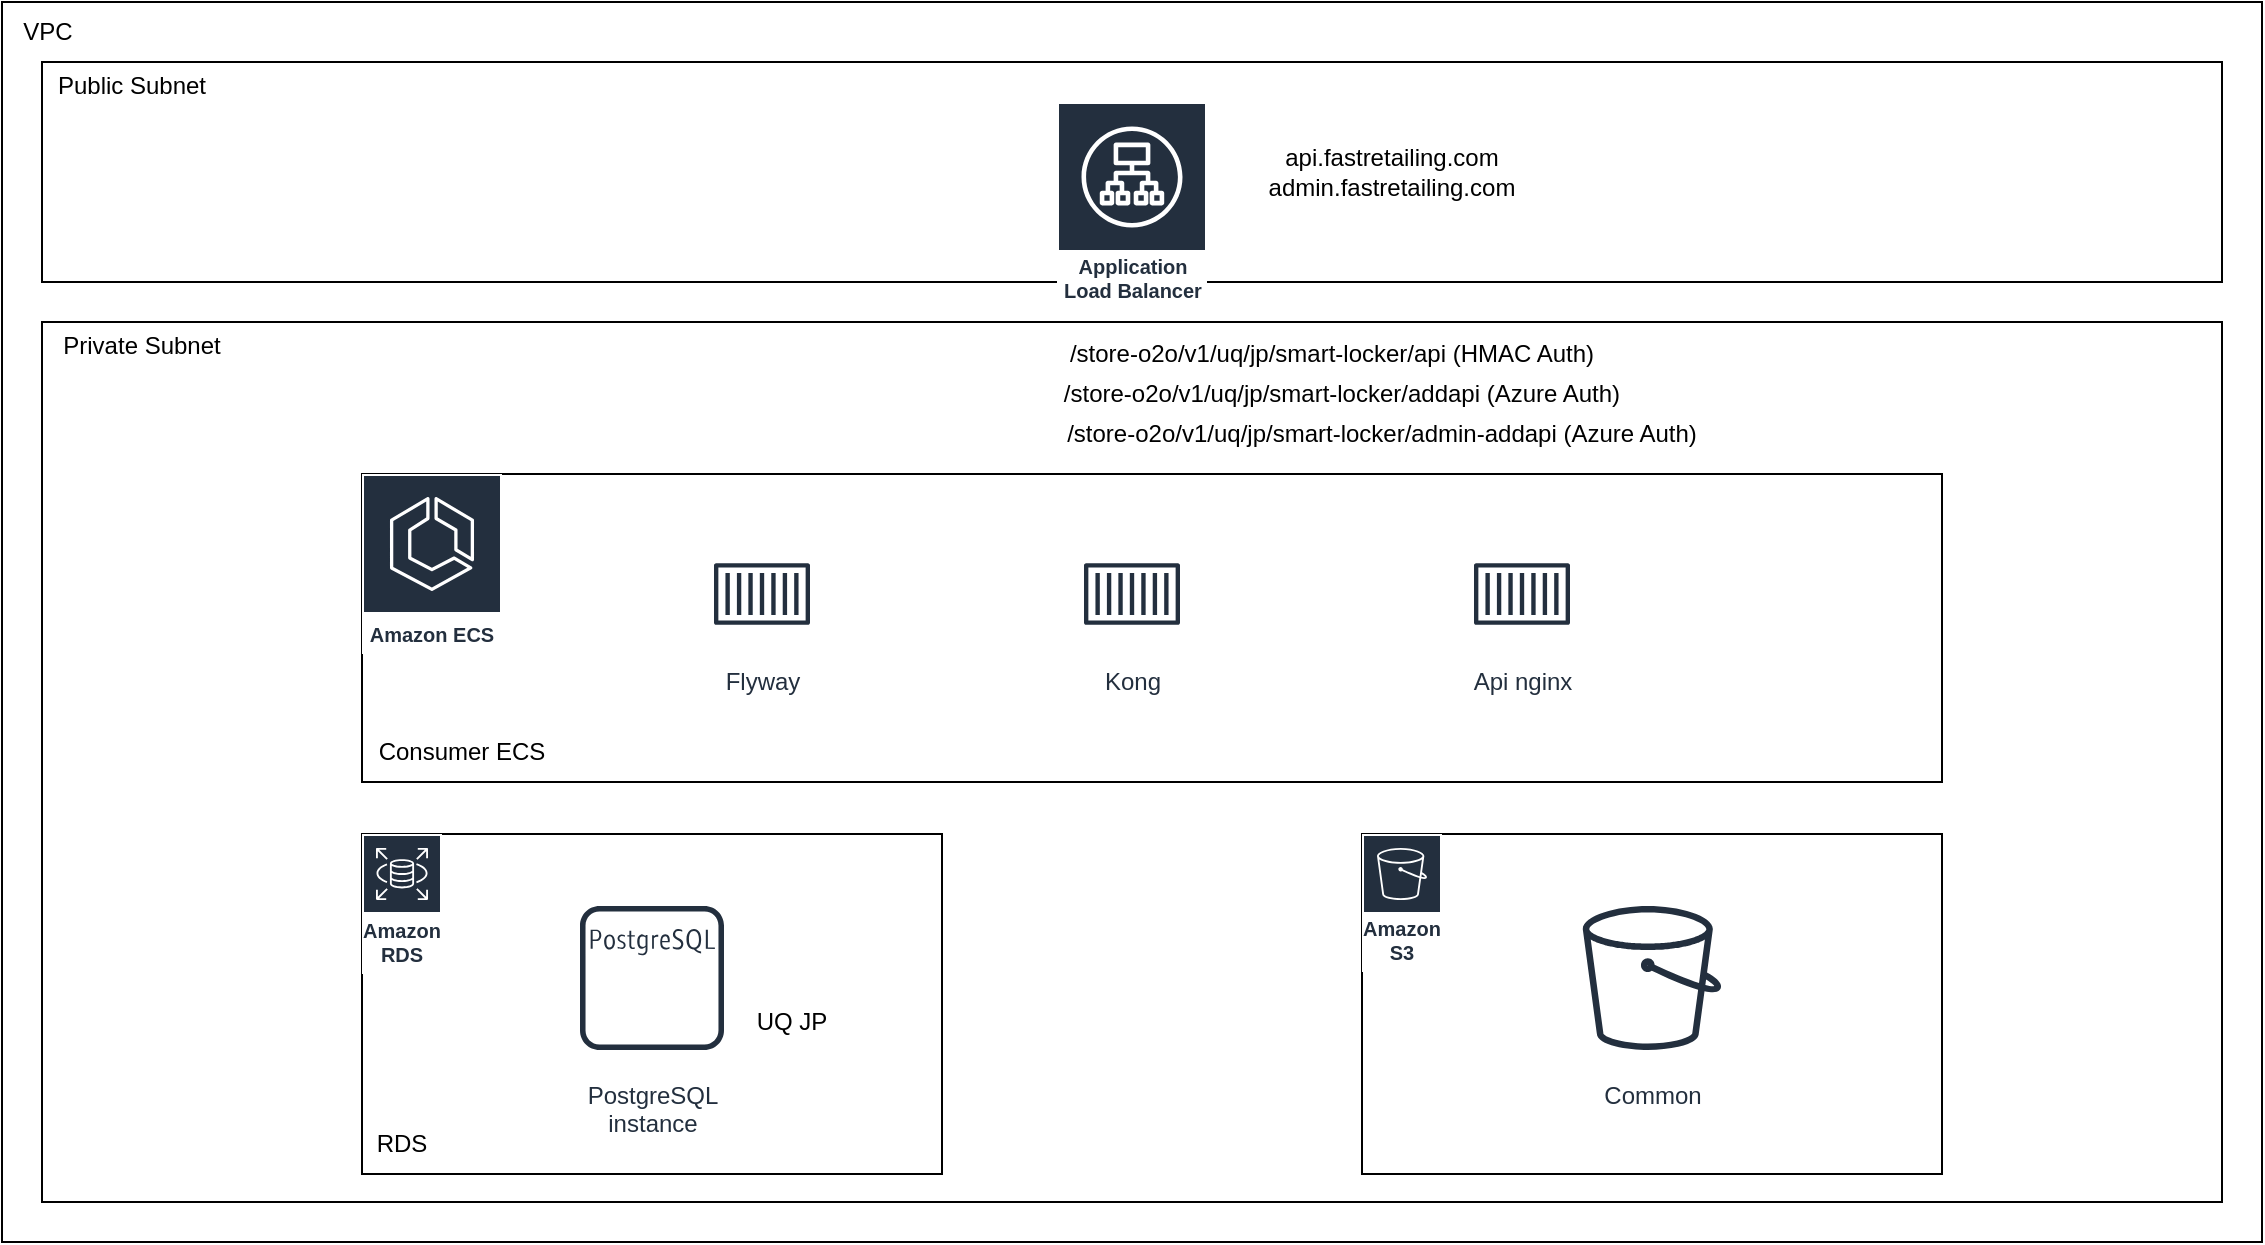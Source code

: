 <mxfile version="23.1.1" type="github">
  <diagram name="第 1 页" id="FLTHROz806pXhNOoG-_p">
    <mxGraphModel dx="1434" dy="669" grid="1" gridSize="10" guides="1" tooltips="1" connect="1" arrows="1" fold="1" page="1" pageScale="1" pageWidth="1169" pageHeight="827" math="0" shadow="0">
      <root>
        <mxCell id="0" />
        <mxCell id="1" parent="0" />
        <mxCell id="QxlbDSGQccoswhp-1WiE-5" value="" style="rounded=0;whiteSpace=wrap;html=1;" vertex="1" parent="1">
          <mxGeometry x="20" y="40" width="1130" height="620" as="geometry" />
        </mxCell>
        <mxCell id="QxlbDSGQccoswhp-1WiE-6" value="VPC" style="text;html=1;strokeColor=none;fillColor=none;align=center;verticalAlign=middle;whiteSpace=wrap;rounded=0;" vertex="1" parent="1">
          <mxGeometry x="23" y="45" width="40" height="20" as="geometry" />
        </mxCell>
        <mxCell id="QxlbDSGQccoswhp-1WiE-7" value="" style="rounded=0;whiteSpace=wrap;html=1;" vertex="1" parent="1">
          <mxGeometry x="40" y="70" width="1090" height="110" as="geometry" />
        </mxCell>
        <mxCell id="QxlbDSGQccoswhp-1WiE-8" value="" style="rounded=0;whiteSpace=wrap;html=1;" vertex="1" parent="1">
          <mxGeometry x="40" y="200" width="1090" height="440" as="geometry" />
        </mxCell>
        <mxCell id="QxlbDSGQccoswhp-1WiE-9" value="Public Subnet" style="text;html=1;strokeColor=none;fillColor=none;align=center;verticalAlign=middle;whiteSpace=wrap;rounded=0;" vertex="1" parent="1">
          <mxGeometry x="40" y="72" width="90" height="20" as="geometry" />
        </mxCell>
        <mxCell id="QxlbDSGQccoswhp-1WiE-10" value="Private Subnet" style="text;html=1;strokeColor=none;fillColor=none;align=center;verticalAlign=middle;whiteSpace=wrap;rounded=0;" vertex="1" parent="1">
          <mxGeometry x="40" y="202" width="100" height="20" as="geometry" />
        </mxCell>
        <mxCell id="QxlbDSGQccoswhp-1WiE-16" value="api.fastretailing.com&lt;br&gt;admin.fastretailing.com" style="text;html=1;strokeColor=none;fillColor=none;align=center;verticalAlign=middle;whiteSpace=wrap;rounded=0;" vertex="1" parent="1">
          <mxGeometry x="630" y="105" width="170" height="40" as="geometry" />
        </mxCell>
        <mxCell id="QxlbDSGQccoswhp-1WiE-17" value="" style="rounded=0;whiteSpace=wrap;html=1;" vertex="1" parent="1">
          <mxGeometry x="200" y="276" width="790" height="154" as="geometry" />
        </mxCell>
        <mxCell id="QxlbDSGQccoswhp-1WiE-18" value="" style="rounded=0;whiteSpace=wrap;html=1;" vertex="1" parent="1">
          <mxGeometry x="200" y="456" width="290" height="170" as="geometry" />
        </mxCell>
        <mxCell id="QxlbDSGQccoswhp-1WiE-19" value="" style="rounded=0;whiteSpace=wrap;html=1;" vertex="1" parent="1">
          <mxGeometry x="700" y="456" width="290" height="170" as="geometry" />
        </mxCell>
        <mxCell id="QxlbDSGQccoswhp-1WiE-20" value="Consumer ECS" style="text;html=1;strokeColor=none;fillColor=none;align=center;verticalAlign=middle;whiteSpace=wrap;rounded=0;" vertex="1" parent="1">
          <mxGeometry x="200" y="400" width="100" height="30" as="geometry" />
        </mxCell>
        <mxCell id="QxlbDSGQccoswhp-1WiE-22" value="Flyway" style="sketch=0;outlineConnect=0;fontColor=#232F3E;gradientColor=none;strokeColor=#232F3E;fillColor=#ffffff;dashed=0;verticalLabelPosition=bottom;verticalAlign=top;align=center;html=1;fontSize=12;fontStyle=0;aspect=fixed;shape=mxgraph.aws4.resourceIcon;resIcon=mxgraph.aws4.container_1;" vertex="1" parent="1">
          <mxGeometry x="370" y="306" width="60" height="60" as="geometry" />
        </mxCell>
        <mxCell id="QxlbDSGQccoswhp-1WiE-23" value="Api nginx" style="sketch=0;outlineConnect=0;fontColor=#232F3E;gradientColor=none;strokeColor=#232F3E;fillColor=#ffffff;dashed=0;verticalLabelPosition=bottom;verticalAlign=top;align=center;html=1;fontSize=12;fontStyle=0;aspect=fixed;shape=mxgraph.aws4.resourceIcon;resIcon=mxgraph.aws4.container_1;" vertex="1" parent="1">
          <mxGeometry x="750" y="306" width="60" height="60" as="geometry" />
        </mxCell>
        <mxCell id="QxlbDSGQccoswhp-1WiE-24" value="Kong" style="sketch=0;outlineConnect=0;fontColor=#232F3E;gradientColor=none;strokeColor=#232F3E;fillColor=#ffffff;dashed=0;verticalLabelPosition=bottom;verticalAlign=top;align=center;html=1;fontSize=12;fontStyle=0;aspect=fixed;shape=mxgraph.aws4.resourceIcon;resIcon=mxgraph.aws4.container_1;" vertex="1" parent="1">
          <mxGeometry x="555" y="306" width="60" height="60" as="geometry" />
        </mxCell>
        <mxCell id="QxlbDSGQccoswhp-1WiE-26" value="/store-o2o/v1/uq/jp/smart-locker/api (HMAC Auth)" style="text;html=1;strokeColor=none;fillColor=none;align=center;verticalAlign=middle;whiteSpace=wrap;rounded=0;" vertex="1" parent="1">
          <mxGeometry x="540" y="206" width="290" height="20" as="geometry" />
        </mxCell>
        <mxCell id="QxlbDSGQccoswhp-1WiE-27" value="/store-o2o/v1/uq/jp/smart-locker/addapi (Azure Auth)" style="text;html=1;strokeColor=none;fillColor=none;align=center;verticalAlign=middle;whiteSpace=wrap;rounded=0;" vertex="1" parent="1">
          <mxGeometry x="540" y="226" width="300" height="20" as="geometry" />
        </mxCell>
        <mxCell id="QxlbDSGQccoswhp-1WiE-28" value="/store-o2o/v1/uq/jp/smart-locker/admin-addapi&amp;nbsp;(Azure Auth)" style="text;html=1;strokeColor=none;fillColor=none;align=center;verticalAlign=middle;whiteSpace=wrap;rounded=0;" vertex="1" parent="1">
          <mxGeometry x="540" y="246" width="340" height="20" as="geometry" />
        </mxCell>
        <mxCell id="QxlbDSGQccoswhp-1WiE-29" value="Amazon ECS" style="sketch=0;outlineConnect=0;fontColor=#232F3E;gradientColor=none;strokeColor=#ffffff;fillColor=#232F3E;dashed=0;verticalLabelPosition=middle;verticalAlign=bottom;align=center;html=1;whiteSpace=wrap;fontSize=10;fontStyle=1;spacing=3;shape=mxgraph.aws4.productIcon;prIcon=mxgraph.aws4.ecs;" vertex="1" parent="1">
          <mxGeometry x="200" y="276" width="70" height="90" as="geometry" />
        </mxCell>
        <mxCell id="QxlbDSGQccoswhp-1WiE-30" value="Application Load Balancer" style="sketch=0;outlineConnect=0;fontColor=#232F3E;gradientColor=none;strokeColor=#ffffff;fillColor=#232F3E;dashed=0;verticalLabelPosition=middle;verticalAlign=bottom;align=center;html=1;whiteSpace=wrap;fontSize=10;fontStyle=1;spacing=3;shape=mxgraph.aws4.productIcon;prIcon=mxgraph.aws4.application_load_balancer;" vertex="1" parent="1">
          <mxGeometry x="547.5" y="90" width="75" height="104" as="geometry" />
        </mxCell>
        <mxCell id="QxlbDSGQccoswhp-1WiE-32" value="PostgreSQL&#xa;instance" style="sketch=0;outlineConnect=0;fontColor=#232F3E;gradientColor=none;strokeColor=#232F3E;fillColor=#ffffff;dashed=0;verticalLabelPosition=bottom;verticalAlign=top;align=center;html=1;fontSize=12;fontStyle=0;aspect=fixed;shape=mxgraph.aws4.resourceIcon;resIcon=mxgraph.aws4.postgresql_instance;" vertex="1" parent="1">
          <mxGeometry x="300" y="483" width="90" height="90" as="geometry" />
        </mxCell>
        <mxCell id="QxlbDSGQccoswhp-1WiE-33" value="RDS" style="text;html=1;strokeColor=none;fillColor=none;align=center;verticalAlign=middle;whiteSpace=wrap;rounded=0;" vertex="1" parent="1">
          <mxGeometry x="200" y="596" width="40" height="30" as="geometry" />
        </mxCell>
        <mxCell id="QxlbDSGQccoswhp-1WiE-34" value="Amazon RDS" style="sketch=0;outlineConnect=0;fontColor=#232F3E;gradientColor=none;strokeColor=#ffffff;fillColor=#232F3E;dashed=0;verticalLabelPosition=middle;verticalAlign=bottom;align=center;html=1;whiteSpace=wrap;fontSize=10;fontStyle=1;spacing=3;shape=mxgraph.aws4.productIcon;prIcon=mxgraph.aws4.rds;" vertex="1" parent="1">
          <mxGeometry x="200" y="456" width="40" height="70" as="geometry" />
        </mxCell>
        <mxCell id="QxlbDSGQccoswhp-1WiE-35" value="Amazon S3" style="sketch=0;outlineConnect=0;fontColor=#232F3E;gradientColor=none;strokeColor=#ffffff;fillColor=#232F3E;dashed=0;verticalLabelPosition=middle;verticalAlign=bottom;align=center;html=1;whiteSpace=wrap;fontSize=10;fontStyle=1;spacing=3;shape=mxgraph.aws4.productIcon;prIcon=mxgraph.aws4.s3;" vertex="1" parent="1">
          <mxGeometry x="700" y="456" width="40" height="69" as="geometry" />
        </mxCell>
        <mxCell id="QxlbDSGQccoswhp-1WiE-37" value="Common" style="sketch=0;outlineConnect=0;fontColor=#232F3E;gradientColor=none;strokeColor=#232F3E;fillColor=#ffffff;dashed=0;verticalLabelPosition=bottom;verticalAlign=top;align=center;html=1;fontSize=12;fontStyle=0;aspect=fixed;shape=mxgraph.aws4.resourceIcon;resIcon=mxgraph.aws4.bucket;" vertex="1" parent="1">
          <mxGeometry x="800" y="483" width="90" height="90" as="geometry" />
        </mxCell>
        <mxCell id="QxlbDSGQccoswhp-1WiE-38" value="UQ JP" style="text;html=1;strokeColor=none;fillColor=none;align=center;verticalAlign=middle;whiteSpace=wrap;rounded=0;" vertex="1" parent="1">
          <mxGeometry x="390" y="540" width="50" height="20" as="geometry" />
        </mxCell>
      </root>
    </mxGraphModel>
  </diagram>
</mxfile>

